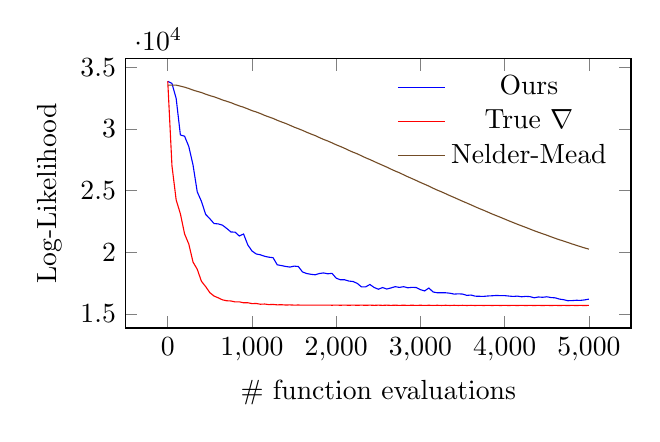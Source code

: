 \begin{tikzpicture}
\begin{axis}[xlabel={\# function evaluations}, ylabel={Log-Likelihood},width=8cm,height=5cm, legend style={draw=none, fill=none}]
    \legend{{Ours},{True $\nabla$},{Nelder-Mead}}
    \addplot+[no marks]
        table[x expr=\thisrowno{0}*50, row sep={\\}]
        {
            x  y  \\
            0.0  33854.695  \\
            1.0  33677.22  \\
            2.0  32458.035  \\
            3.0  29504.293  \\
            4.0  29401.986  \\
            5.0  28566.1  \\
            6.0  27077.21  \\
            7.0  24899.568  \\
            8.0  24122.619  \\
            9.0  23071.73  \\
            10.0  22713.105  \\
            11.0  22325.89  \\
            12.0  22300.213  \\
            13.0  22193.619  \\
            14.0  21932.022  \\
            15.0  21646.116  \\
            16.0  21628.947  \\
            17.0  21315.512  \\
            18.0  21482.848  \\
            19.0  20602.114  \\
            20.0  20103.178  \\
            21.0  19864.19  \\
            22.0  19796.249  \\
            23.0  19675.999  \\
            24.0  19602.388  \\
            25.0  19565.217  \\
            26.0  18985.161  \\
            27.0  18921.495  \\
            28.0  18852.287  \\
            29.0  18800.252  \\
            30.0  18877.632  \\
            31.0  18847.27  \\
            32.0  18405.275  \\
            33.0  18277.455  \\
            34.0  18216.817  \\
            35.0  18176.964  \\
            36.0  18280.436  \\
            37.0  18326.18  \\
            38.0  18257.79  \\
            39.0  18292.509  \\
            40.0  17903.588  \\
            41.0  17769.976  \\
            42.0  17773.287  \\
            43.0  17669.564  \\
            44.0  17631.808  \\
            45.0  17481.007  \\
            46.0  17194.469  \\
            47.0  17199.604  \\
            48.0  17390.754  \\
            49.0  17150.362  \\
            50.0  17005.812  \\
            51.0  17143.615  \\
            52.0  17024.056  \\
            53.0  17110.322  \\
            54.0  17214.715  \\
            55.0  17155.684  \\
            56.0  17213.929  \\
            57.0  17124.349  \\
            58.0  17157.879  \\
            59.0  17145.703  \\
            60.0  16969.928  \\
            61.0  16870.407  \\
            62.0  17105.236  \\
            63.0  16785.007  \\
            64.0  16720.326  \\
            65.0  16717.075  \\
            66.0  16718.695  \\
            67.0  16683.64  \\
            68.0  16611.379  \\
            69.0  16633.921  \\
            70.0  16615.151  \\
            71.0  16509.528  \\
            72.0  16535.258  \\
            73.0  16444.248  \\
            74.0  16434.774  \\
            75.0  16427.82  \\
            76.0  16459.271  \\
            77.0  16477.127  \\
            78.0  16499.871  \\
            79.0  16489.492  \\
            80.0  16488.068  \\
            81.0  16453.616  \\
            82.0  16423.671  \\
            83.0  16448.045  \\
            84.0  16396.745  \\
            85.0  16426.382  \\
            86.0  16408.661  \\
            87.0  16313.262  \\
            88.0  16377.835  \\
            89.0  16353.788  \\
            90.0  16393.876  \\
            91.0  16332.976  \\
            92.0  16308.715  \\
            93.0  16207.864  \\
            94.0  16159.485  \\
            95.0  16076.134  \\
            96.0  16084.972  \\
            97.0  16112.308  \\
            98.0  16103.35  \\
            99.0  16142.929  \\
            100.0  16204.726  \\
        }
        ;
    \addplot+[no marks]
        table[x expr=\thisrowno{0}*50, row sep={\\}]
        {
            x  y  \\
            0.0  33854.695  \\
            1.0  27002.376  \\
            2.0  24235.674  \\
            3.0  23118.961  \\
            4.0  21485.1  \\
            5.0  20663.15  \\
            6.0  19206.695  \\
            7.0  18625.582  \\
            8.0  17650.473  \\
            9.0  17218.916  \\
            10.0  16725.583  \\
            11.0  16453.299  \\
            12.0  16308.714  \\
            13.0  16145.324  \\
            14.0  16072.897  \\
            15.0  16054.605  \\
            16.0  15977.019  \\
            17.0  15987.333  \\
            18.0  15906.492  \\
            19.0  15914.252  \\
            20.0  15841.383  \\
            21.0  15851.633  \\
            22.0  15791.742  \\
            23.0  15807.423  \\
            24.0  15760.981  \\
            25.0  15775.372  \\
            26.0  15741.41  \\
            27.0  15752.209  \\
            28.0  15727.715  \\
            29.0  15736.651  \\
            30.0  15720.789  \\
            31.0  15726.736  \\
            32.0  15718.157  \\
            33.0  15720.51  \\
            34.0  15717.869  \\
            35.0  15716.492  \\
            36.0  15718.567  \\
            37.0  15713.683  \\
            38.0  15719.42  \\
            39.0  15711.47  \\
            40.0  15719.996  \\
            41.0  15709.513  \\
            42.0  15720.129  \\
            43.0  15707.65  \\
            44.0  15719.809  \\
            45.0  15705.818  \\
            46.0  15719.105  \\
            47.0  15704.013  \\
            48.0  15718.113  \\
            49.0  15702.249  \\
            50.0  15716.93  \\
            51.0  15700.548  \\
            52.0  15715.637  \\
            53.0  15698.929  \\
            54.0  15714.302  \\
            55.0  15697.407  \\
            56.0  15712.973  \\
            57.0  15695.99  \\
            58.0  15711.684  \\
            59.0  15694.681  \\
            60.0  15710.457  \\
            61.0  15693.479  \\
            62.0  15709.305  \\
            63.0  15692.382  \\
            64.0  15708.235  \\
            65.0  15691.384  \\
            66.0  15707.247  \\
            67.0  15690.478  \\
            68.0  15706.342  \\
            69.0  15689.657  \\
            70.0  15705.516  \\
            71.0  15688.915  \\
            72.0  15704.764  \\
            73.0  15688.244  \\
            74.0  15704.08  \\
            75.0  15687.638  \\
            76.0  15703.46  \\
            77.0  15687.091  \\
            78.0  15702.899  \\
            79.0  15686.596  \\
            80.0  15702.39  \\
            81.0  15686.149  \\
            82.0  15701.929  \\
            83.0  15685.745  \\
            84.0  15701.512  \\
            85.0  15685.379  \\
            86.0  15701.134  \\
            87.0  15685.047  \\
            88.0  15700.792  \\
            89.0  15684.747  \\
            90.0  15700.481  \\
            91.0  15684.475  \\
            92.0  15700.2  \\
            93.0  15684.227  \\
            94.0  15699.944  \\
            95.0  15684.002  \\
            96.0  15699.712  \\
            97.0  15683.798  \\
            98.0  15699.501  \\
            99.0  15683.612  \\
            100.0  15699.309  \\
        }
        ;
    \addplot+[no marks]
        table[x expr=\thisrowno{0}*50, row sep={\\}]
        {
            x  y  \\
            0.0  33540.16  \\
            1.0  33540.16  \\
            2.0  33540.16  \\
            3.0  33461.715  \\
            4.0  33373.307  \\
            5.0  33268.191  \\
            6.0  33140.064  \\
            7.0  33035.457  \\
            8.0  32940.931  \\
            9.0  32808.984  \\
            10.0  32690.6  \\
            11.0  32595.019  \\
            12.0  32471.112  \\
            13.0  32339.374  \\
            14.0  32231.83  \\
            15.0  32122.142  \\
            16.0  31981.447  \\
            17.0  31860.032  \\
            18.0  31748.393  \\
            19.0  31615.304  \\
            20.0  31475.225  \\
            21.0  31367.435  \\
            22.0  31240.46  \\
            23.0  31088.464  \\
            24.0  30965.512  \\
            25.0  30846.601  \\
            26.0  30693.181  \\
            27.0  30560.735  \\
            28.0  30438.088  \\
            29.0  30291.504  \\
            30.0  30140.796  \\
            31.0  30010.554  \\
            32.0  29876.992  \\
            33.0  29723.547  \\
            34.0  29582.906  \\
            35.0  29454.368  \\
            36.0  29294.441  \\
            37.0  29142.953  \\
            38.0  29013.444  \\
            39.0  28864.554  \\
            40.0  28706.141  \\
            41.0  28569.831  \\
            42.0  28421.878  \\
            43.0  28256.649  \\
            44.0  28108.377  \\
            45.0  27977.138  \\
            46.0  27813.187  \\
            47.0  27652.643  \\
            48.0  27512.096  \\
            49.0  27355.311  \\
            50.0  27199.662  \\
            51.0  27051.376  \\
            52.0  26901.029  \\
            53.0  26736.815  \\
            54.0  26582.24  \\
            55.0  26442.539  \\
            56.0  26278.783  \\
            57.0  26117.374  \\
            58.0  25969.68  \\
            59.0  25817.127  \\
            60.0  25656.633  \\
            61.0  25510.094  \\
            62.0  25360.356  \\
            63.0  25191.026  \\
            64.0  25035.368  \\
            65.0  24896.078  \\
            66.0  24743.635  \\
            67.0  24584.76  \\
            68.0  24440.492  \\
            69.0  24286.974  \\
            70.0  24135.12  \\
            71.0  23991.478  \\
            72.0  23843.682  \\
            73.0  23687.678  \\
            74.0  23541.016  \\
            75.0  23403.831  \\
            76.0  23255.277  \\
            77.0  23104.862  \\
            78.0  22969.361  \\
            79.0  22832.837  \\
            80.0  22691.535  \\
            81.0  22546.492  \\
            82.0  22413.233  \\
            83.0  22273.06  \\
            84.0  22143.856  \\
            85.0  22017.037  \\
            86.0  21881.977  \\
            87.0  21747.613  \\
            88.0  21624.503  \\
            89.0  21501.388  \\
            90.0  21384.87  \\
            91.0  21256.957  \\
            92.0  21131.306  \\
            93.0  21014.443  \\
            94.0  20909.653  \\
            95.0  20792.421  \\
            96.0  20675.145  \\
            97.0  20564.565  \\
            98.0  20457.311  \\
            99.0  20349.621  \\
            100.0  20254.804  \\
        }
        ;
\end{axis}
\end{tikzpicture}
